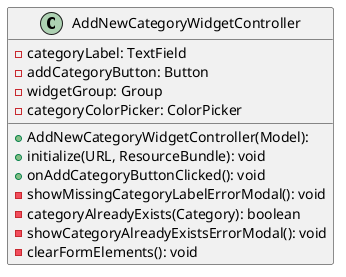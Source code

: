 @startuml
class AddNewCategoryWidgetController {
  - categoryLabel: TextField
  - addCategoryButton: Button
  - widgetGroup: Group
  - categoryColorPicker: ColorPicker
  + AddNewCategoryWidgetController(Model):
  + initialize(URL, ResourceBundle): void
  + onAddCategoryButtonClicked(): void
  - showMissingCategoryLabelErrorModal(): void
  - categoryAlreadyExists(Category): boolean
  - showCategoryAlreadyExistsErrorModal(): void
  - clearFormElements(): void
}
@enduml